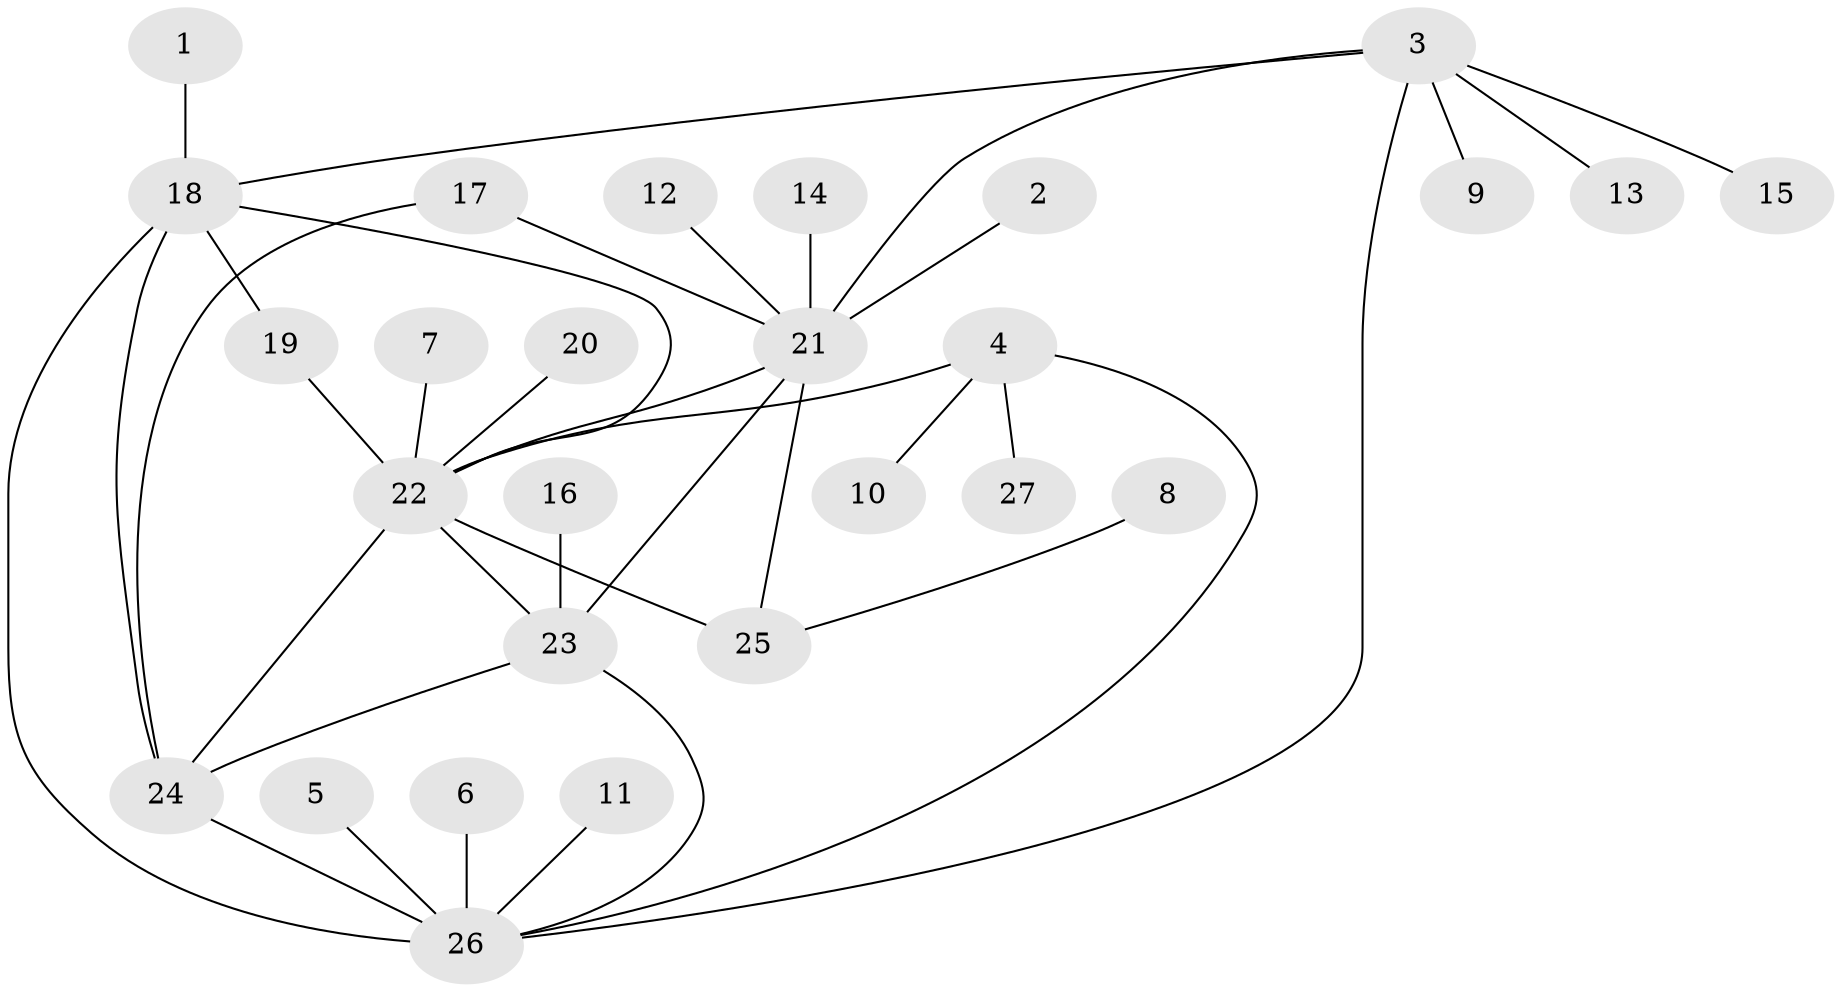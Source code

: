 // original degree distribution, {6: 0.03773584905660377, 11: 0.018867924528301886, 7: 0.03773584905660377, 10: 0.03773584905660377, 5: 0.018867924528301886, 8: 0.018867924528301886, 1: 0.6226415094339622, 4: 0.018867924528301886, 3: 0.018867924528301886, 2: 0.16981132075471697}
// Generated by graph-tools (version 1.1) at 2025/50/03/09/25 03:50:34]
// undirected, 27 vertices, 37 edges
graph export_dot {
graph [start="1"]
  node [color=gray90,style=filled];
  1;
  2;
  3;
  4;
  5;
  6;
  7;
  8;
  9;
  10;
  11;
  12;
  13;
  14;
  15;
  16;
  17;
  18;
  19;
  20;
  21;
  22;
  23;
  24;
  25;
  26;
  27;
  1 -- 18 [weight=1.0];
  2 -- 21 [weight=1.0];
  3 -- 9 [weight=1.0];
  3 -- 13 [weight=1.0];
  3 -- 15 [weight=1.0];
  3 -- 18 [weight=1.0];
  3 -- 21 [weight=1.0];
  3 -- 26 [weight=1.0];
  4 -- 10 [weight=1.0];
  4 -- 22 [weight=1.0];
  4 -- 26 [weight=1.0];
  4 -- 27 [weight=1.0];
  5 -- 26 [weight=1.0];
  6 -- 26 [weight=1.0];
  7 -- 22 [weight=1.0];
  8 -- 25 [weight=1.0];
  11 -- 26 [weight=1.0];
  12 -- 21 [weight=1.0];
  14 -- 21 [weight=1.0];
  16 -- 23 [weight=1.0];
  17 -- 21 [weight=1.0];
  17 -- 24 [weight=1.0];
  18 -- 19 [weight=1.0];
  18 -- 22 [weight=1.0];
  18 -- 24 [weight=1.0];
  18 -- 26 [weight=2.0];
  19 -- 22 [weight=1.0];
  20 -- 22 [weight=1.0];
  21 -- 22 [weight=1.0];
  21 -- 23 [weight=1.0];
  21 -- 25 [weight=1.0];
  22 -- 23 [weight=1.0];
  22 -- 24 [weight=1.0];
  22 -- 25 [weight=1.0];
  23 -- 24 [weight=1.0];
  23 -- 26 [weight=1.0];
  24 -- 26 [weight=1.0];
}
